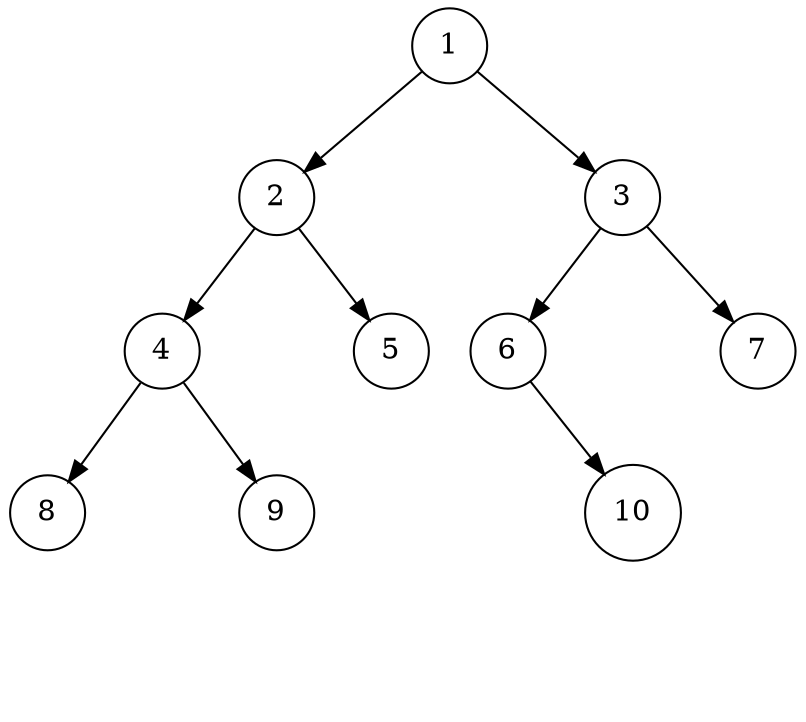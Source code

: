 digraph G {
106 [shape=circle, label="1"];
106->108;
_n2 [shape=circle, label="#", style=invis];
106->_n2 [style=invis, weight=10];
106->109;
108 [shape=circle, label="2"];
108->110;
_n4 [shape=circle, label="#", style=invis];
108->_n4 [style=invis, weight=10];
108->111;
109 [shape=circle, label="3"];
109->112;
_n6 [shape=circle, label="#", style=invis];
109->_n6 [style=invis, weight=10];
109->113;
110 [shape=circle, label="4"];
110->114;
_n8 [shape=circle, label="#", style=invis];
110->_n8 [style=invis, weight=10];
110->115;
111 [shape=circle, label="5"];
_n10 [shape=circle, label="#", style=invis];
111->_n10 [style=invis, weight=10];
112 [shape=circle, label="6"];
_n12 [shape=circle, label="#", style=invis];
112->_n12 [style=invis, weight=10];
112->119;
113 [shape=circle, label="7"];
_n14 [shape=circle, label="#", style=invis];
113->_n14 [style=invis, weight=10];
114 [shape=circle, label="8"];
_n16 [shape=circle, label="#", style=invis];
114->_n16 [style=invis, weight=10];
115 [shape=circle, label="9"];
_n18 [shape=circle, label="#", style=invis];
115->_n18 [style=invis, weight=10];
119 [shape=circle, label="10"];
_n20 [shape=circle, label="#", style=invis];
119->_n20 [style=invis, weight=10];
}
